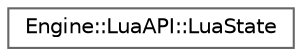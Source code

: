 digraph "Graphical Class Hierarchy"
{
 // LATEX_PDF_SIZE
  bgcolor="transparent";
  edge [fontname=Helvetica,fontsize=10,labelfontname=Helvetica,labelfontsize=10];
  node [fontname=Helvetica,fontsize=10,shape=box,height=0.2,width=0.4];
  rankdir="LR";
  Node0 [label="Engine::LuaAPI::LuaState",height=0.2,width=0.4,color="grey40", fillcolor="white", style="filled",URL="$class_engine_1_1_lua_a_p_i_1_1_lua_state.html",tooltip="A lua state class. For internal use."];
}
